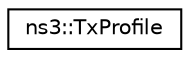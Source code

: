 digraph "Graphical Class Hierarchy"
{
 // LATEX_PDF_SIZE
  edge [fontname="Helvetica",fontsize="10",labelfontname="Helvetica",labelfontsize="10"];
  node [fontname="Helvetica",fontsize="10",shape=record];
  rankdir="LR";
  Node0 [label="ns3::TxProfile",height=0.2,width=0.4,color="black", fillcolor="white", style="filled",URL="$structns3_1_1_tx_profile.html",tooltip=" "];
}
